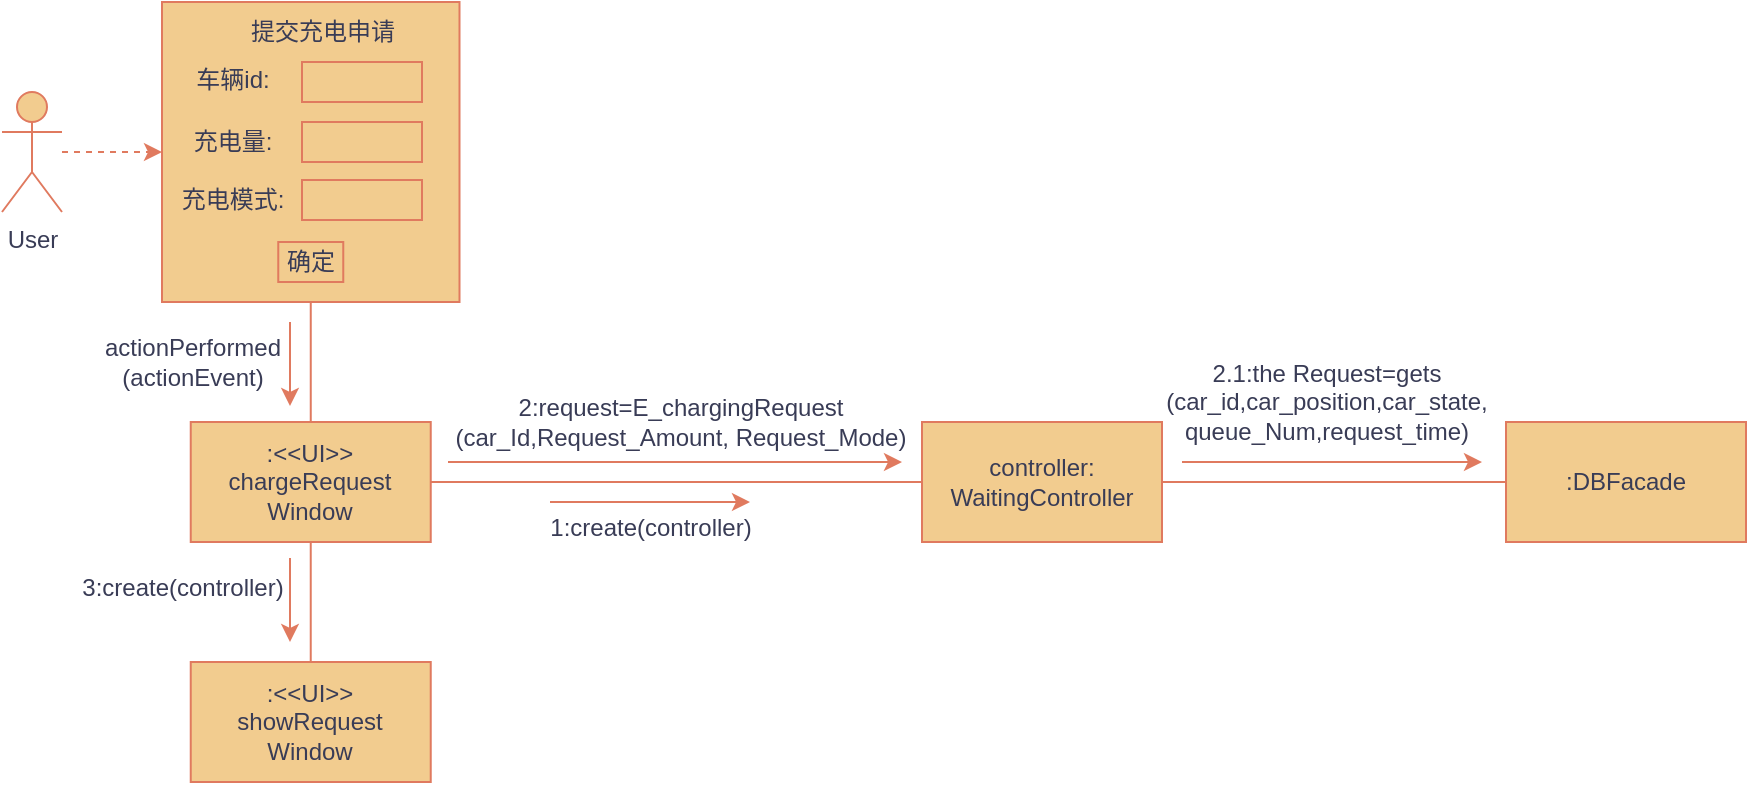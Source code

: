 <mxfile version="27.0.8">
  <diagram name="Page-1" id="3WEG0BcmEaPWdOdoA439">
    <mxGraphModel dx="652" dy="388" grid="1" gridSize="10" guides="1" tooltips="1" connect="1" arrows="1" fold="1" page="1" pageScale="1" pageWidth="827" pageHeight="1169" math="0" shadow="0">
      <root>
        <mxCell id="0" />
        <mxCell id="1" parent="0" />
        <mxCell id="UPl1scvbvViI10Mi023q-47" value="User" style="shape=umlActor;verticalLabelPosition=bottom;verticalAlign=top;html=1;rounded=0;labelBackgroundColor=none;fillColor=#F2CC8F;strokeColor=#E07A5F;fontColor=#393C56;" parent="1" vertex="1">
          <mxGeometry x="86" y="143" width="30" height="60" as="geometry" />
        </mxCell>
        <mxCell id="UPl1scvbvViI10Mi023q-70" style="edgeStyle=orthogonalEdgeStyle;rounded=0;orthogonalLoop=1;jettySize=auto;html=1;exitX=0.5;exitY=1;exitDx=0;exitDy=0;entryX=0.5;entryY=0;entryDx=0;entryDy=0;endArrow=none;startFill=0;labelBackgroundColor=none;strokeColor=#E07A5F;fontColor=default;" parent="1" source="UPl1scvbvViI10Mi023q-49" target="UPl1scvbvViI10Mi023q-67" edge="1">
          <mxGeometry relative="1" as="geometry" />
        </mxCell>
        <mxCell id="UPl1scvbvViI10Mi023q-49" value=":&amp;lt;&amp;lt;UI&amp;gt;&amp;gt;&lt;div&gt;chargeRequest&lt;div&gt;Window&lt;/div&gt;&lt;/div&gt;" style="rounded=0;whiteSpace=wrap;html=1;labelBackgroundColor=none;fillColor=#F2CC8F;strokeColor=#E07A5F;fontColor=#393C56;" parent="1" vertex="1">
          <mxGeometry x="180.37" y="308" width="120" height="60" as="geometry" />
        </mxCell>
        <mxCell id="UPl1scvbvViI10Mi023q-50" value="" style="rounded=0;whiteSpace=wrap;html=1;labelBackgroundColor=none;fillColor=#F2CC8F;strokeColor=#E07A5F;fontColor=#393C56;" parent="1" vertex="1">
          <mxGeometry x="166" y="98" width="148.75" height="150" as="geometry" />
        </mxCell>
        <mxCell id="UPl1scvbvViI10Mi023q-51" value="" style="endArrow=classic;dashed=1;html=1;rounded=0;entryX=0;entryY=0.5;entryDx=0;entryDy=0;startArrow=none;startFill=0;endFill=1;labelBackgroundColor=none;strokeColor=#E07A5F;fontColor=default;" parent="1" source="UPl1scvbvViI10Mi023q-47" target="UPl1scvbvViI10Mi023q-50" edge="1">
          <mxGeometry width="50" height="50" relative="1" as="geometry">
            <mxPoint x="56" y="208" as="sourcePoint" />
            <mxPoint x="126.711" y="158" as="targetPoint" />
          </mxGeometry>
        </mxCell>
        <mxCell id="UPl1scvbvViI10Mi023q-52" value="" style="rounded=0;whiteSpace=wrap;html=1;labelBackgroundColor=none;fillColor=#F2CC8F;strokeColor=#E07A5F;fontColor=#393C56;" parent="1" vertex="1">
          <mxGeometry x="236" y="128" width="60" height="20" as="geometry" />
        </mxCell>
        <mxCell id="UPl1scvbvViI10Mi023q-53" value="" style="rounded=0;whiteSpace=wrap;html=1;labelBackgroundColor=none;fillColor=#F2CC8F;strokeColor=#E07A5F;fontColor=#393C56;" parent="1" vertex="1">
          <mxGeometry x="236" y="158" width="60" height="20" as="geometry" />
        </mxCell>
        <mxCell id="UPl1scvbvViI10Mi023q-54" value="" style="rounded=0;whiteSpace=wrap;html=1;labelBackgroundColor=none;fillColor=#F2CC8F;strokeColor=#E07A5F;fontColor=#393C56;" parent="1" vertex="1">
          <mxGeometry x="236" y="187" width="60" height="20" as="geometry" />
        </mxCell>
        <mxCell id="UPl1scvbvViI10Mi023q-55" value="提交充电申请" style="text;html=1;align=center;verticalAlign=middle;resizable=0;points=[];autosize=1;strokeColor=none;fillColor=none;rounded=0;labelBackgroundColor=none;fontColor=#393C56;" parent="1" vertex="1">
          <mxGeometry x="196" y="98" width="100" height="30" as="geometry" />
        </mxCell>
        <mxCell id="UPl1scvbvViI10Mi023q-56" value="车辆id:" style="text;html=1;align=center;verticalAlign=middle;resizable=0;points=[];autosize=1;strokeColor=none;fillColor=none;rounded=0;labelBackgroundColor=none;fontColor=#393C56;" parent="1" vertex="1">
          <mxGeometry x="171" y="122" width="60" height="30" as="geometry" />
        </mxCell>
        <mxCell id="UPl1scvbvViI10Mi023q-57" value="充电量:" style="text;html=1;align=center;verticalAlign=middle;resizable=0;points=[];autosize=1;strokeColor=none;fillColor=none;rounded=0;labelBackgroundColor=none;fontColor=#393C56;" parent="1" vertex="1">
          <mxGeometry x="171" y="153" width="60" height="30" as="geometry" />
        </mxCell>
        <mxCell id="UPl1scvbvViI10Mi023q-58" value="充电模式:" style="text;html=1;align=center;verticalAlign=middle;resizable=0;points=[];autosize=1;strokeColor=none;fillColor=none;rounded=0;labelBackgroundColor=none;fontColor=#393C56;" parent="1" vertex="1">
          <mxGeometry x="166" y="182" width="70" height="30" as="geometry" />
        </mxCell>
        <mxCell id="UPl1scvbvViI10Mi023q-59" value="确定" style="rounded=0;whiteSpace=wrap;html=1;labelBackgroundColor=none;fillColor=#F2CC8F;strokeColor=#E07A5F;fontColor=#393C56;" parent="1" vertex="1">
          <mxGeometry x="224.13" y="218" width="32.5" height="20" as="geometry" />
        </mxCell>
        <mxCell id="UPl1scvbvViI10Mi023q-63" value="" style="endArrow=none;html=1;rounded=0;entryX=0.5;entryY=1;entryDx=0;entryDy=0;exitX=0.5;exitY=0;exitDx=0;exitDy=0;labelBackgroundColor=none;strokeColor=#E07A5F;fontColor=default;" parent="1" source="UPl1scvbvViI10Mi023q-49" target="UPl1scvbvViI10Mi023q-50" edge="1">
          <mxGeometry width="50" height="50" relative="1" as="geometry">
            <mxPoint x="46" y="588" as="sourcePoint" />
            <mxPoint x="96" y="538" as="targetPoint" />
          </mxGeometry>
        </mxCell>
        <mxCell id="UPl1scvbvViI10Mi023q-65" value="actionPerformed&lt;div&gt;(actionEvent)&lt;/div&gt;" style="text;html=1;align=center;verticalAlign=middle;resizable=0;points=[];autosize=1;strokeColor=none;fillColor=none;rounded=0;labelBackgroundColor=none;fontColor=#393C56;" parent="1" vertex="1">
          <mxGeometry x="126" y="258" width="110" height="40" as="geometry" />
        </mxCell>
        <mxCell id="UPl1scvbvViI10Mi023q-67" value=":&amp;lt;&amp;lt;UI&amp;gt;&amp;gt;&lt;div&gt;showRequest&lt;div&gt;Window&lt;/div&gt;&lt;/div&gt;" style="rounded=0;whiteSpace=wrap;html=1;labelBackgroundColor=none;fillColor=#F2CC8F;strokeColor=#E07A5F;fontColor=#393C56;" parent="1" vertex="1">
          <mxGeometry x="180.37" y="428" width="120" height="60" as="geometry" />
        </mxCell>
        <mxCell id="UPl1scvbvViI10Mi023q-69" value="3:create(controller)" style="text;html=1;align=center;verticalAlign=middle;resizable=0;points=[];autosize=1;strokeColor=none;fillColor=none;rounded=0;labelBackgroundColor=none;fontColor=#393C56;" parent="1" vertex="1">
          <mxGeometry x="116" y="376" width="120" height="30" as="geometry" />
        </mxCell>
        <mxCell id="UPl1scvbvViI10Mi023q-74" style="edgeStyle=orthogonalEdgeStyle;rounded=0;orthogonalLoop=1;jettySize=auto;html=1;exitX=1;exitY=0.5;exitDx=0;exitDy=0;entryX=0;entryY=0.5;entryDx=0;entryDy=0;endArrow=none;startFill=0;labelBackgroundColor=none;strokeColor=#E07A5F;fontColor=default;" parent="1" source="UPl1scvbvViI10Mi023q-71" target="UPl1scvbvViI10Mi023q-72" edge="1">
          <mxGeometry relative="1" as="geometry" />
        </mxCell>
        <mxCell id="UPl1scvbvViI10Mi023q-71" value="controller:&lt;br&gt;WaitingController" style="rounded=0;whiteSpace=wrap;html=1;labelBackgroundColor=none;fillColor=#F2CC8F;strokeColor=#E07A5F;fontColor=#393C56;" parent="1" vertex="1">
          <mxGeometry x="546" y="308" width="120" height="60" as="geometry" />
        </mxCell>
        <mxCell id="UPl1scvbvViI10Mi023q-72" value=":DBFacade" style="rounded=0;whiteSpace=wrap;html=1;labelBackgroundColor=none;fillColor=#F2CC8F;strokeColor=#E07A5F;fontColor=#393C56;" parent="1" vertex="1">
          <mxGeometry x="838" y="308" width="120" height="60" as="geometry" />
        </mxCell>
        <mxCell id="UPl1scvbvViI10Mi023q-73" value="" style="endArrow=none;html=1;rounded=0;entryX=1;entryY=0.5;entryDx=0;entryDy=0;exitX=0;exitY=0.5;exitDx=0;exitDy=0;labelBackgroundColor=none;strokeColor=#E07A5F;fontColor=default;" parent="1" source="UPl1scvbvViI10Mi023q-71" target="UPl1scvbvViI10Mi023q-49" edge="1">
          <mxGeometry width="50" height="50" relative="1" as="geometry">
            <mxPoint x="556" y="618" as="sourcePoint" />
            <mxPoint x="606" y="568" as="targetPoint" />
          </mxGeometry>
        </mxCell>
        <mxCell id="UPl1scvbvViI10Mi023q-78" value="1:create(controller)" style="text;html=1;align=center;verticalAlign=middle;resizable=0;points=[];autosize=1;strokeColor=none;fillColor=none;rounded=0;labelBackgroundColor=none;fontColor=#393C56;" parent="1" vertex="1">
          <mxGeometry x="350" y="346" width="120" height="30" as="geometry" />
        </mxCell>
        <mxCell id="UPl1scvbvViI10Mi023q-79" value="2.1:the Request=gets&lt;div&gt;(car_id,car_position,car_state,&lt;/div&gt;&lt;div&gt;queue_Num,request_time)&lt;/div&gt;" style="text;html=1;align=center;verticalAlign=middle;resizable=0;points=[];autosize=1;strokeColor=none;fillColor=none;rounded=0;labelBackgroundColor=none;fontColor=#393C56;" parent="1" vertex="1">
          <mxGeometry x="658" y="268" width="180" height="60" as="geometry" />
        </mxCell>
        <mxCell id="UPl1scvbvViI10Mi023q-80" value="2:request=E_chargingRequest&lt;div&gt;(car_Id,Request_Amount, Request_Mode)&lt;/div&gt;" style="text;html=1;align=center;verticalAlign=middle;resizable=0;points=[];autosize=1;strokeColor=none;fillColor=none;fontColor=#393C56;labelBackgroundColor=none;" parent="1" vertex="1">
          <mxGeometry x="300.37" y="288" width="250" height="40" as="geometry" />
        </mxCell>
        <mxCell id="TaGtF2507p_RmKuC2LY5-1" value="" style="endArrow=classic;html=1;rounded=0;labelBackgroundColor=none;strokeColor=#E07A5F;fontColor=default;" parent="1" edge="1">
          <mxGeometry width="50" height="50" relative="1" as="geometry">
            <mxPoint x="360" y="348" as="sourcePoint" />
            <mxPoint x="460" y="348" as="targetPoint" />
          </mxGeometry>
        </mxCell>
        <mxCell id="TaGtF2507p_RmKuC2LY5-2" value="" style="endArrow=classic;html=1;rounded=0;labelBackgroundColor=none;strokeColor=#E07A5F;fontColor=default;" parent="1" edge="1">
          <mxGeometry width="50" height="50" relative="1" as="geometry">
            <mxPoint x="309" y="328" as="sourcePoint" />
            <mxPoint x="536" y="328" as="targetPoint" />
          </mxGeometry>
        </mxCell>
        <mxCell id="TaGtF2507p_RmKuC2LY5-4" value="" style="endArrow=classic;html=1;rounded=0;labelBackgroundColor=none;strokeColor=#E07A5F;fontColor=default;" parent="1" edge="1">
          <mxGeometry width="50" height="50" relative="1" as="geometry">
            <mxPoint x="676" y="328" as="sourcePoint" />
            <mxPoint x="826" y="328" as="targetPoint" />
          </mxGeometry>
        </mxCell>
        <mxCell id="TaGtF2507p_RmKuC2LY5-5" value="" style="endArrow=classic;html=1;rounded=0;labelBackgroundColor=none;strokeColor=#E07A5F;fontColor=default;" parent="1" edge="1">
          <mxGeometry width="50" height="50" relative="1" as="geometry">
            <mxPoint x="230" y="376" as="sourcePoint" />
            <mxPoint x="230" y="418" as="targetPoint" />
          </mxGeometry>
        </mxCell>
        <mxCell id="TaGtF2507p_RmKuC2LY5-7" value="" style="endArrow=classic;html=1;rounded=0;labelBackgroundColor=none;strokeColor=#E07A5F;fontColor=default;" parent="1" edge="1">
          <mxGeometry width="50" height="50" relative="1" as="geometry">
            <mxPoint x="230" y="258" as="sourcePoint" />
            <mxPoint x="230" y="300" as="targetPoint" />
          </mxGeometry>
        </mxCell>
      </root>
    </mxGraphModel>
  </diagram>
</mxfile>
